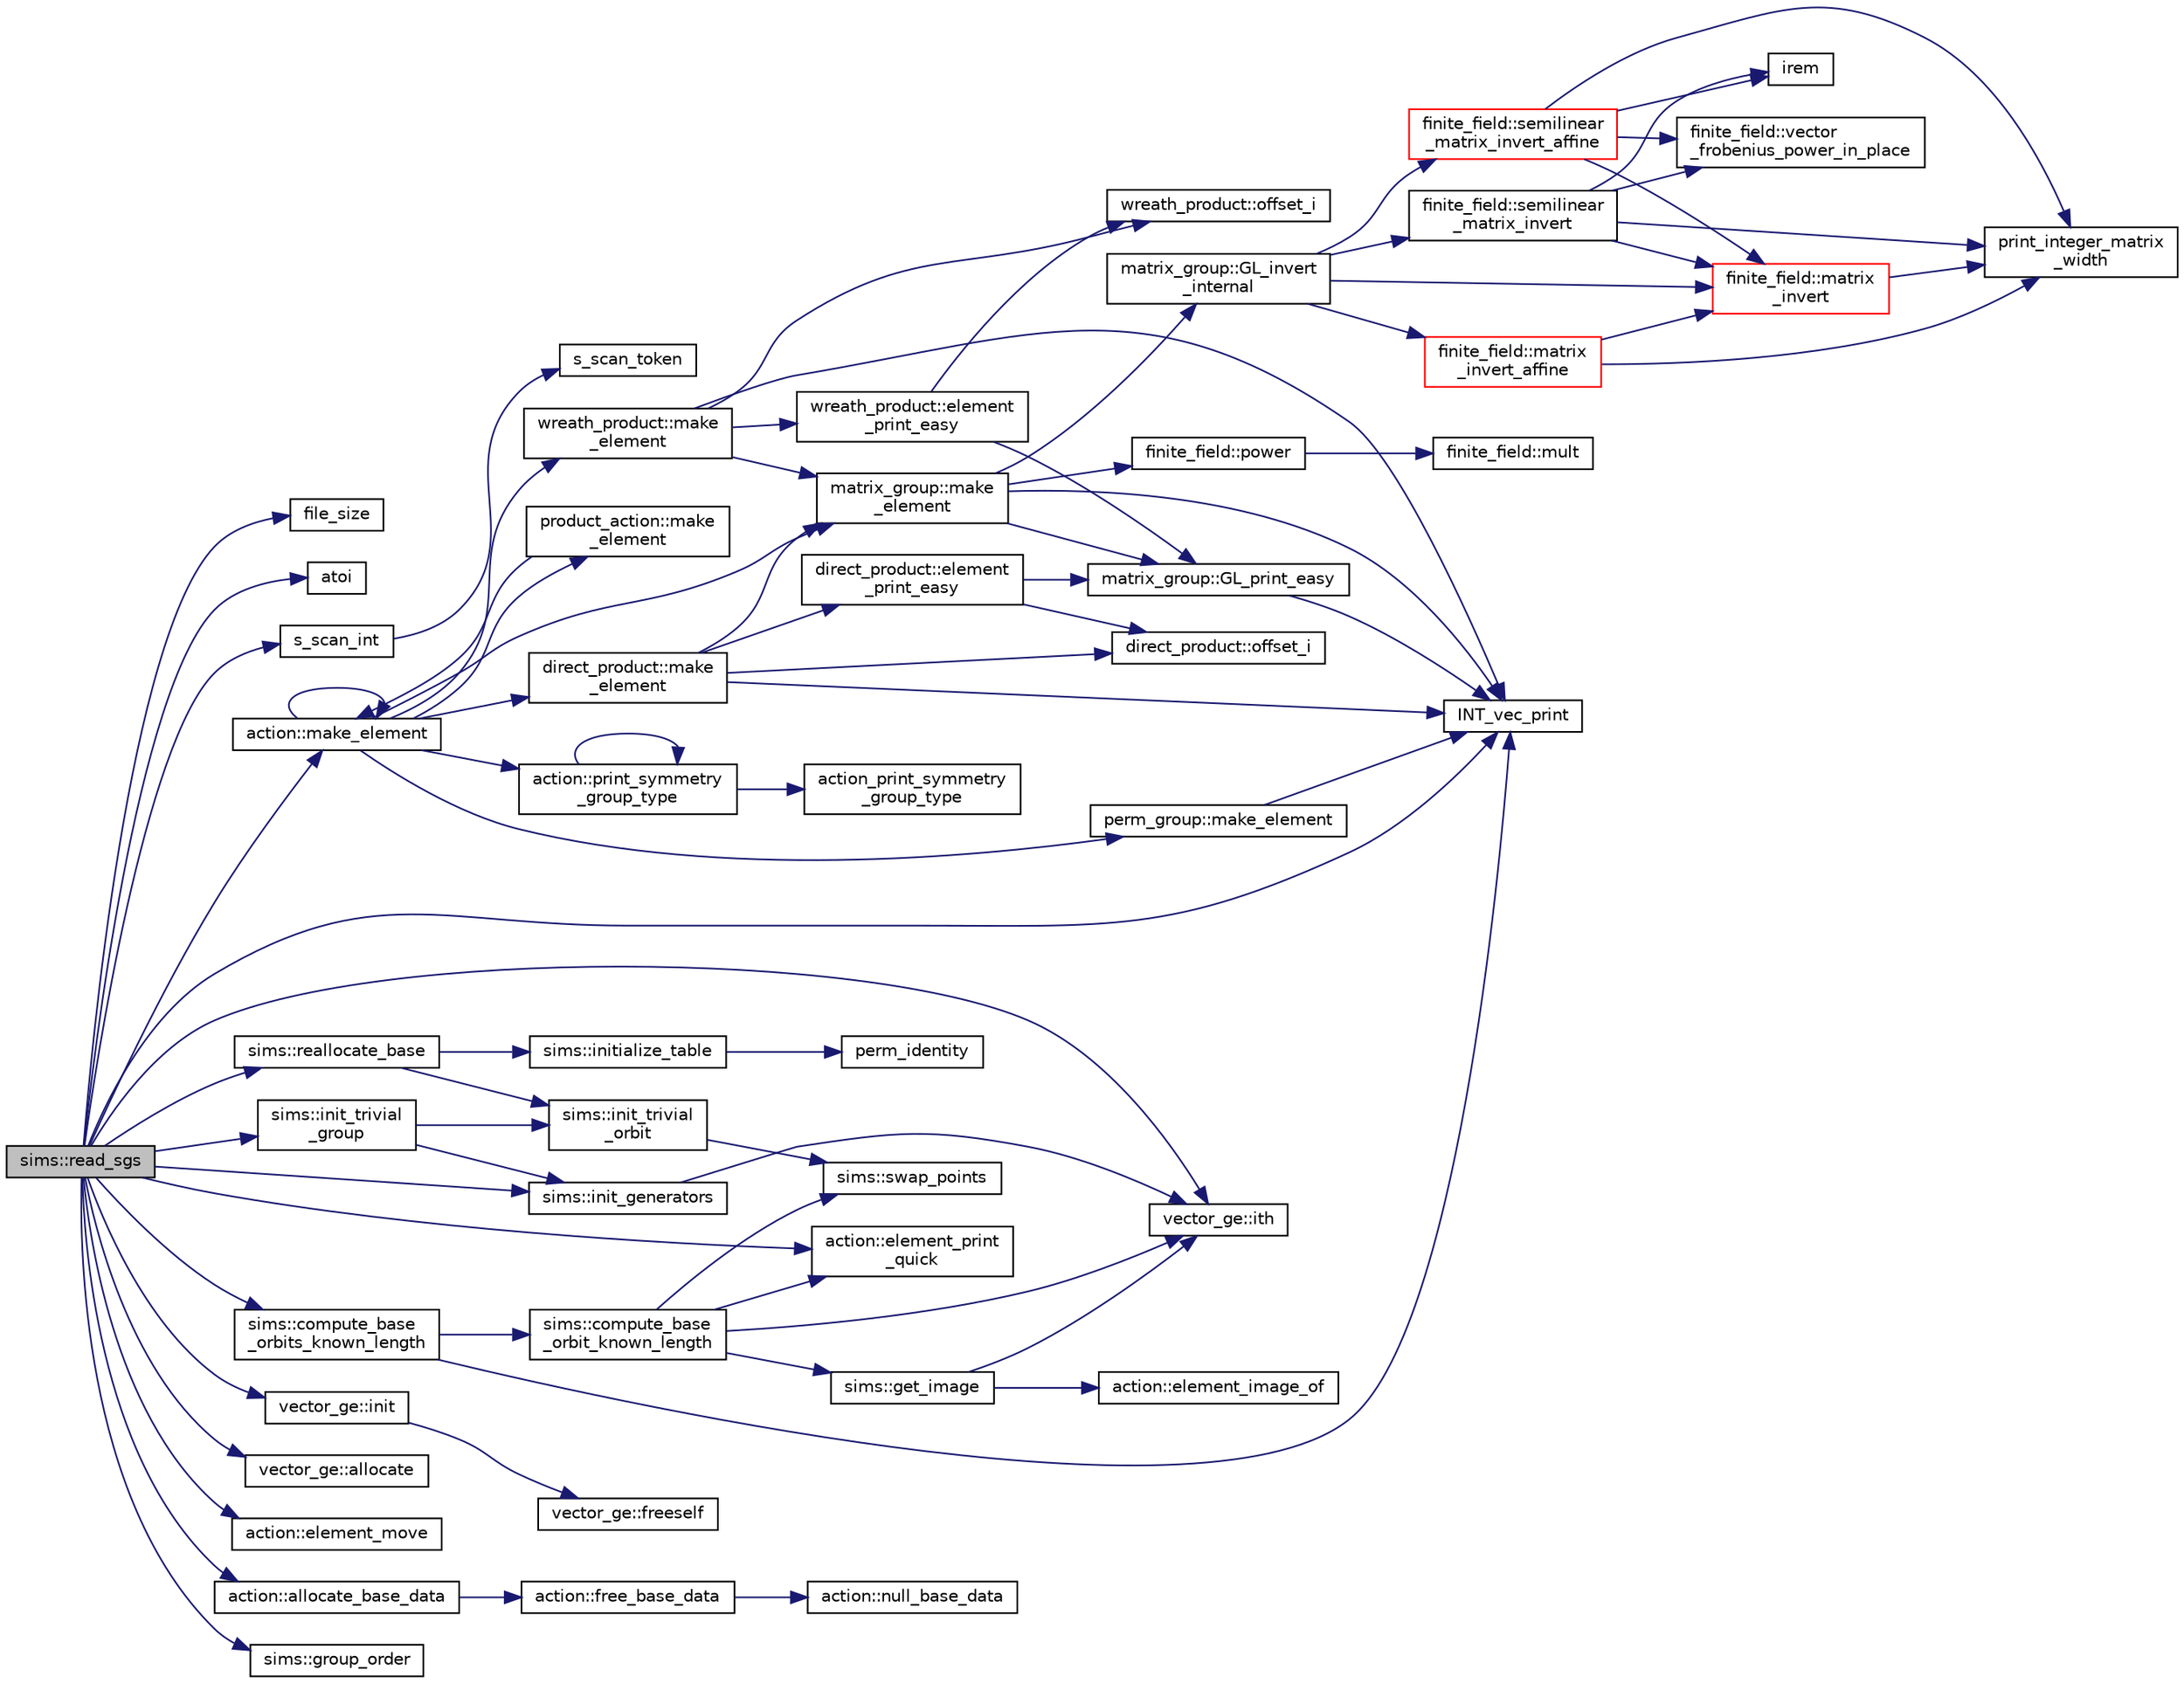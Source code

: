 digraph "sims::read_sgs"
{
  edge [fontname="Helvetica",fontsize="10",labelfontname="Helvetica",labelfontsize="10"];
  node [fontname="Helvetica",fontsize="10",shape=record];
  rankdir="LR";
  Node9971 [label="sims::read_sgs",height=0.2,width=0.4,color="black", fillcolor="grey75", style="filled", fontcolor="black"];
  Node9971 -> Node9972 [color="midnightblue",fontsize="10",style="solid",fontname="Helvetica"];
  Node9972 [label="file_size",height=0.2,width=0.4,color="black", fillcolor="white", style="filled",URL="$df/dbf/sajeeb_8_c.html#a5c37cf5785204b6e9adf647dc14d0e50"];
  Node9971 -> Node9973 [color="midnightblue",fontsize="10",style="solid",fontname="Helvetica"];
  Node9973 [label="atoi",height=0.2,width=0.4,color="black", fillcolor="white", style="filled",URL="$d9/d60/discreta_8h.html#ad0ac71cbcb495289e474437d6b7d7fac"];
  Node9971 -> Node9974 [color="midnightblue",fontsize="10",style="solid",fontname="Helvetica"];
  Node9974 [label="s_scan_int",height=0.2,width=0.4,color="black", fillcolor="white", style="filled",URL="$d5/db4/io__and__os_8h.html#ab43cab8ae063700a2fc82113b69eea5f"];
  Node9974 -> Node9975 [color="midnightblue",fontsize="10",style="solid",fontname="Helvetica"];
  Node9975 [label="s_scan_token",height=0.2,width=0.4,color="black", fillcolor="white", style="filled",URL="$d4/d74/util_8_c.html#a8d1a4ad92d09138f7a1a7e389469ed45"];
  Node9971 -> Node9976 [color="midnightblue",fontsize="10",style="solid",fontname="Helvetica"];
  Node9976 [label="INT_vec_print",height=0.2,width=0.4,color="black", fillcolor="white", style="filled",URL="$df/dbf/sajeeb_8_c.html#a79a5901af0b47dd0d694109543c027fe"];
  Node9971 -> Node9977 [color="midnightblue",fontsize="10",style="solid",fontname="Helvetica"];
  Node9977 [label="vector_ge::init",height=0.2,width=0.4,color="black", fillcolor="white", style="filled",URL="$d4/d6e/classvector__ge.html#afe1d6befd1f1501e6be34afbaa9d30a8"];
  Node9977 -> Node9978 [color="midnightblue",fontsize="10",style="solid",fontname="Helvetica"];
  Node9978 [label="vector_ge::freeself",height=0.2,width=0.4,color="black", fillcolor="white", style="filled",URL="$d4/d6e/classvector__ge.html#aa002e4b715cc73a9b8b367d29700b452"];
  Node9971 -> Node9979 [color="midnightblue",fontsize="10",style="solid",fontname="Helvetica"];
  Node9979 [label="vector_ge::allocate",height=0.2,width=0.4,color="black", fillcolor="white", style="filled",URL="$d4/d6e/classvector__ge.html#a35b062a9201b30f0a87bf87702d243ae"];
  Node9971 -> Node9980 [color="midnightblue",fontsize="10",style="solid",fontname="Helvetica"];
  Node9980 [label="action::make_element",height=0.2,width=0.4,color="black", fillcolor="white", style="filled",URL="$d2/d86/classaction.html#a920fa2a27583fb60bae10e7b282cdd1d"];
  Node9980 -> Node9981 [color="midnightblue",fontsize="10",style="solid",fontname="Helvetica"];
  Node9981 [label="product_action::make\l_element",height=0.2,width=0.4,color="black", fillcolor="white", style="filled",URL="$d8/d74/classproduct__action.html#a1d16f9f3a4be7b3ed6ce0825612a3cd8"];
  Node9981 -> Node9980 [color="midnightblue",fontsize="10",style="solid",fontname="Helvetica"];
  Node9980 -> Node9980 [color="midnightblue",fontsize="10",style="solid",fontname="Helvetica"];
  Node9980 -> Node9982 [color="midnightblue",fontsize="10",style="solid",fontname="Helvetica"];
  Node9982 [label="matrix_group::make\l_element",height=0.2,width=0.4,color="black", fillcolor="white", style="filled",URL="$d3/ded/classmatrix__group.html#adf67c0031ec58afbbc545e65a1cf6845"];
  Node9982 -> Node9976 [color="midnightblue",fontsize="10",style="solid",fontname="Helvetica"];
  Node9982 -> Node9983 [color="midnightblue",fontsize="10",style="solid",fontname="Helvetica"];
  Node9983 [label="finite_field::power",height=0.2,width=0.4,color="black", fillcolor="white", style="filled",URL="$df/d5a/classfinite__field.html#a0437871b8f775f0b2d589188d9ad7e61"];
  Node9983 -> Node9984 [color="midnightblue",fontsize="10",style="solid",fontname="Helvetica"];
  Node9984 [label="finite_field::mult",height=0.2,width=0.4,color="black", fillcolor="white", style="filled",URL="$df/d5a/classfinite__field.html#a24fb5917aa6d4d656fd855b7f44a13b0"];
  Node9982 -> Node9985 [color="midnightblue",fontsize="10",style="solid",fontname="Helvetica"];
  Node9985 [label="matrix_group::GL_invert\l_internal",height=0.2,width=0.4,color="black", fillcolor="white", style="filled",URL="$d3/ded/classmatrix__group.html#ab2b9f8046dee535722e07a92ec3ab0b6"];
  Node9985 -> Node9986 [color="midnightblue",fontsize="10",style="solid",fontname="Helvetica"];
  Node9986 [label="finite_field::semilinear\l_matrix_invert",height=0.2,width=0.4,color="black", fillcolor="white", style="filled",URL="$df/d5a/classfinite__field.html#a940fec6a9c31b10eed2e8d37c5472d93"];
  Node9986 -> Node9987 [color="midnightblue",fontsize="10",style="solid",fontname="Helvetica"];
  Node9987 [label="print_integer_matrix\l_width",height=0.2,width=0.4,color="black", fillcolor="white", style="filled",URL="$d5/db4/io__and__os_8h.html#aa78f3e73fc2179251bd15adbcc31573f"];
  Node9986 -> Node9988 [color="midnightblue",fontsize="10",style="solid",fontname="Helvetica"];
  Node9988 [label="finite_field::matrix\l_invert",height=0.2,width=0.4,color="red", fillcolor="white", style="filled",URL="$df/d5a/classfinite__field.html#a4c017c0edc20fefef3da0db4ef4248f7"];
  Node9988 -> Node9987 [color="midnightblue",fontsize="10",style="solid",fontname="Helvetica"];
  Node9986 -> Node9993 [color="midnightblue",fontsize="10",style="solid",fontname="Helvetica"];
  Node9993 [label="finite_field::vector\l_frobenius_power_in_place",height=0.2,width=0.4,color="black", fillcolor="white", style="filled",URL="$df/d5a/classfinite__field.html#ab56074024300775d943c7943d845df91"];
  Node9986 -> Node9994 [color="midnightblue",fontsize="10",style="solid",fontname="Helvetica"];
  Node9994 [label="irem",height=0.2,width=0.4,color="black", fillcolor="white", style="filled",URL="$de/dc5/algebra__and__number__theory_8h.html#ae753505dbf1e3a9adaaf2f0893dd8c6c"];
  Node9985 -> Node9988 [color="midnightblue",fontsize="10",style="solid",fontname="Helvetica"];
  Node9985 -> Node9995 [color="midnightblue",fontsize="10",style="solid",fontname="Helvetica"];
  Node9995 [label="finite_field::semilinear\l_matrix_invert_affine",height=0.2,width=0.4,color="red", fillcolor="white", style="filled",URL="$df/d5a/classfinite__field.html#a23db70e745bf22d230da684440e1fc59"];
  Node9995 -> Node9987 [color="midnightblue",fontsize="10",style="solid",fontname="Helvetica"];
  Node9995 -> Node9988 [color="midnightblue",fontsize="10",style="solid",fontname="Helvetica"];
  Node9995 -> Node9994 [color="midnightblue",fontsize="10",style="solid",fontname="Helvetica"];
  Node9995 -> Node9993 [color="midnightblue",fontsize="10",style="solid",fontname="Helvetica"];
  Node9985 -> Node10005 [color="midnightblue",fontsize="10",style="solid",fontname="Helvetica"];
  Node10005 [label="finite_field::matrix\l_invert_affine",height=0.2,width=0.4,color="red", fillcolor="white", style="filled",URL="$df/d5a/classfinite__field.html#a716c202ca9fcee1911e330f4a5bdba38"];
  Node10005 -> Node9987 [color="midnightblue",fontsize="10",style="solid",fontname="Helvetica"];
  Node10005 -> Node9988 [color="midnightblue",fontsize="10",style="solid",fontname="Helvetica"];
  Node9982 -> Node10006 [color="midnightblue",fontsize="10",style="solid",fontname="Helvetica"];
  Node10006 [label="matrix_group::GL_print_easy",height=0.2,width=0.4,color="black", fillcolor="white", style="filled",URL="$d3/ded/classmatrix__group.html#a3e6f5c276210e8132523150fad82c57e"];
  Node10006 -> Node9976 [color="midnightblue",fontsize="10",style="solid",fontname="Helvetica"];
  Node9980 -> Node10007 [color="midnightblue",fontsize="10",style="solid",fontname="Helvetica"];
  Node10007 [label="wreath_product::make\l_element",height=0.2,width=0.4,color="black", fillcolor="white", style="filled",URL="$d8/dfa/classwreath__product.html#ac47838a579877034b1d2b4cd897625c1"];
  Node10007 -> Node9976 [color="midnightblue",fontsize="10",style="solid",fontname="Helvetica"];
  Node10007 -> Node9982 [color="midnightblue",fontsize="10",style="solid",fontname="Helvetica"];
  Node10007 -> Node10008 [color="midnightblue",fontsize="10",style="solid",fontname="Helvetica"];
  Node10008 [label="wreath_product::offset_i",height=0.2,width=0.4,color="black", fillcolor="white", style="filled",URL="$d8/dfa/classwreath__product.html#a081d6eed767bdd84bc74e555815641c6"];
  Node10007 -> Node10009 [color="midnightblue",fontsize="10",style="solid",fontname="Helvetica"];
  Node10009 [label="wreath_product::element\l_print_easy",height=0.2,width=0.4,color="black", fillcolor="white", style="filled",URL="$d8/dfa/classwreath__product.html#aa1e82da5d4c019c0756b8ebf417ee9dc"];
  Node10009 -> Node10006 [color="midnightblue",fontsize="10",style="solid",fontname="Helvetica"];
  Node10009 -> Node10008 [color="midnightblue",fontsize="10",style="solid",fontname="Helvetica"];
  Node9980 -> Node10010 [color="midnightblue",fontsize="10",style="solid",fontname="Helvetica"];
  Node10010 [label="direct_product::make\l_element",height=0.2,width=0.4,color="black", fillcolor="white", style="filled",URL="$dc/daf/classdirect__product.html#a776efa4be66f9b0481d1f012a14c9dde"];
  Node10010 -> Node9976 [color="midnightblue",fontsize="10",style="solid",fontname="Helvetica"];
  Node10010 -> Node9982 [color="midnightblue",fontsize="10",style="solid",fontname="Helvetica"];
  Node10010 -> Node10011 [color="midnightblue",fontsize="10",style="solid",fontname="Helvetica"];
  Node10011 [label="direct_product::offset_i",height=0.2,width=0.4,color="black", fillcolor="white", style="filled",URL="$dc/daf/classdirect__product.html#a2ec3643bd7223e53c00451d1fe832f20"];
  Node10010 -> Node10012 [color="midnightblue",fontsize="10",style="solid",fontname="Helvetica"];
  Node10012 [label="direct_product::element\l_print_easy",height=0.2,width=0.4,color="black", fillcolor="white", style="filled",URL="$dc/daf/classdirect__product.html#a532daead19e5c7977ce9928dafab79ac"];
  Node10012 -> Node10006 [color="midnightblue",fontsize="10",style="solid",fontname="Helvetica"];
  Node10012 -> Node10011 [color="midnightblue",fontsize="10",style="solid",fontname="Helvetica"];
  Node9980 -> Node10013 [color="midnightblue",fontsize="10",style="solid",fontname="Helvetica"];
  Node10013 [label="perm_group::make_element",height=0.2,width=0.4,color="black", fillcolor="white", style="filled",URL="$df/d0a/classperm__group.html#a52c1c9e55966809c1e30aad80df87774"];
  Node10013 -> Node9976 [color="midnightblue",fontsize="10",style="solid",fontname="Helvetica"];
  Node9980 -> Node10014 [color="midnightblue",fontsize="10",style="solid",fontname="Helvetica"];
  Node10014 [label="action::print_symmetry\l_group_type",height=0.2,width=0.4,color="black", fillcolor="white", style="filled",URL="$d2/d86/classaction.html#aed811766c7e64fe2c853df8b0b67aa6e"];
  Node10014 -> Node10015 [color="midnightblue",fontsize="10",style="solid",fontname="Helvetica"];
  Node10015 [label="action_print_symmetry\l_group_type",height=0.2,width=0.4,color="black", fillcolor="white", style="filled",URL="$d5/d90/action__global_8_c.html#a03666b9440c4962148eba7905b9f843c"];
  Node10014 -> Node10014 [color="midnightblue",fontsize="10",style="solid",fontname="Helvetica"];
  Node9971 -> Node10016 [color="midnightblue",fontsize="10",style="solid",fontname="Helvetica"];
  Node10016 [label="action::element_move",height=0.2,width=0.4,color="black", fillcolor="white", style="filled",URL="$d2/d86/classaction.html#a550947491bbb534d3d7951f50198a874"];
  Node9971 -> Node10017 [color="midnightblue",fontsize="10",style="solid",fontname="Helvetica"];
  Node10017 [label="vector_ge::ith",height=0.2,width=0.4,color="black", fillcolor="white", style="filled",URL="$d4/d6e/classvector__ge.html#a1ff002e8b746a9beb119d57dcd4a15ff"];
  Node9971 -> Node10018 [color="midnightblue",fontsize="10",style="solid",fontname="Helvetica"];
  Node10018 [label="action::element_print\l_quick",height=0.2,width=0.4,color="black", fillcolor="white", style="filled",URL="$d2/d86/classaction.html#a4844680cf6750396f76494a28655265b"];
  Node9971 -> Node10019 [color="midnightblue",fontsize="10",style="solid",fontname="Helvetica"];
  Node10019 [label="action::allocate_base_data",height=0.2,width=0.4,color="black", fillcolor="white", style="filled",URL="$d2/d86/classaction.html#a345fa8dfbb60c8a100ab4dd80a966b1b"];
  Node10019 -> Node10020 [color="midnightblue",fontsize="10",style="solid",fontname="Helvetica"];
  Node10020 [label="action::free_base_data",height=0.2,width=0.4,color="black", fillcolor="white", style="filled",URL="$d2/d86/classaction.html#a27aa9e5940cc8e08da6727927d0798a8"];
  Node10020 -> Node10021 [color="midnightblue",fontsize="10",style="solid",fontname="Helvetica"];
  Node10021 [label="action::null_base_data",height=0.2,width=0.4,color="black", fillcolor="white", style="filled",URL="$d2/d86/classaction.html#a09d62a3dd408d1c0704b380b26f72fb0"];
  Node9971 -> Node10022 [color="midnightblue",fontsize="10",style="solid",fontname="Helvetica"];
  Node10022 [label="sims::reallocate_base",height=0.2,width=0.4,color="black", fillcolor="white", style="filled",URL="$d9/df3/classsims.html#a9768b0070683ba04b4211aa8d0de7fbd"];
  Node10022 -> Node10023 [color="midnightblue",fontsize="10",style="solid",fontname="Helvetica"];
  Node10023 [label="sims::initialize_table",height=0.2,width=0.4,color="black", fillcolor="white", style="filled",URL="$d9/df3/classsims.html#abe36dd0812bde20447f5aaa8384596a7"];
  Node10023 -> Node10024 [color="midnightblue",fontsize="10",style="solid",fontname="Helvetica"];
  Node10024 [label="perm_identity",height=0.2,width=0.4,color="black", fillcolor="white", style="filled",URL="$d2/d7c/combinatorics_8_c.html#aebc54d3f9c31f253ae53e3eb3b386208"];
  Node10022 -> Node10025 [color="midnightblue",fontsize="10",style="solid",fontname="Helvetica"];
  Node10025 [label="sims::init_trivial\l_orbit",height=0.2,width=0.4,color="black", fillcolor="white", style="filled",URL="$d9/df3/classsims.html#ac55702550a4671a721f78345dd9bff70"];
  Node10025 -> Node10026 [color="midnightblue",fontsize="10",style="solid",fontname="Helvetica"];
  Node10026 [label="sims::swap_points",height=0.2,width=0.4,color="black", fillcolor="white", style="filled",URL="$d9/df3/classsims.html#a3443b4bbfb5573864c29b627562819d2"];
  Node9971 -> Node10027 [color="midnightblue",fontsize="10",style="solid",fontname="Helvetica"];
  Node10027 [label="sims::init_trivial\l_group",height=0.2,width=0.4,color="black", fillcolor="white", style="filled",URL="$d9/df3/classsims.html#a6a55a0a4e5124654f999933fd635334a"];
  Node10027 -> Node10028 [color="midnightblue",fontsize="10",style="solid",fontname="Helvetica"];
  Node10028 [label="sims::init_generators",height=0.2,width=0.4,color="black", fillcolor="white", style="filled",URL="$d9/df3/classsims.html#aa2a7908389727bdfa05d034e8d53a818"];
  Node10028 -> Node10017 [color="midnightblue",fontsize="10",style="solid",fontname="Helvetica"];
  Node10027 -> Node10025 [color="midnightblue",fontsize="10",style="solid",fontname="Helvetica"];
  Node9971 -> Node10028 [color="midnightblue",fontsize="10",style="solid",fontname="Helvetica"];
  Node9971 -> Node10029 [color="midnightblue",fontsize="10",style="solid",fontname="Helvetica"];
  Node10029 [label="sims::compute_base\l_orbits_known_length",height=0.2,width=0.4,color="black", fillcolor="white", style="filled",URL="$d9/df3/classsims.html#a7f6b55695e29ce46f965ac4c87c31a06"];
  Node10029 -> Node9976 [color="midnightblue",fontsize="10",style="solid",fontname="Helvetica"];
  Node10029 -> Node10030 [color="midnightblue",fontsize="10",style="solid",fontname="Helvetica"];
  Node10030 [label="sims::compute_base\l_orbit_known_length",height=0.2,width=0.4,color="black", fillcolor="white", style="filled",URL="$d9/df3/classsims.html#af93aba6d77ea121ff5e1dec9fefa0002"];
  Node10030 -> Node10018 [color="midnightblue",fontsize="10",style="solid",fontname="Helvetica"];
  Node10030 -> Node10017 [color="midnightblue",fontsize="10",style="solid",fontname="Helvetica"];
  Node10030 -> Node10026 [color="midnightblue",fontsize="10",style="solid",fontname="Helvetica"];
  Node10030 -> Node10031 [color="midnightblue",fontsize="10",style="solid",fontname="Helvetica"];
  Node10031 [label="sims::get_image",height=0.2,width=0.4,color="black", fillcolor="white", style="filled",URL="$d9/df3/classsims.html#ae649dbf5a9440550c1ca4e402c4b4b16"];
  Node10031 -> Node10032 [color="midnightblue",fontsize="10",style="solid",fontname="Helvetica"];
  Node10032 [label="action::element_image_of",height=0.2,width=0.4,color="black", fillcolor="white", style="filled",URL="$d2/d86/classaction.html#ae09559d4537a048fc860f8a74a31393d"];
  Node10031 -> Node10017 [color="midnightblue",fontsize="10",style="solid",fontname="Helvetica"];
  Node9971 -> Node10033 [color="midnightblue",fontsize="10",style="solid",fontname="Helvetica"];
  Node10033 [label="sims::group_order",height=0.2,width=0.4,color="black", fillcolor="white", style="filled",URL="$d9/df3/classsims.html#aa442445175656570fa35febbe790efad"];
}
